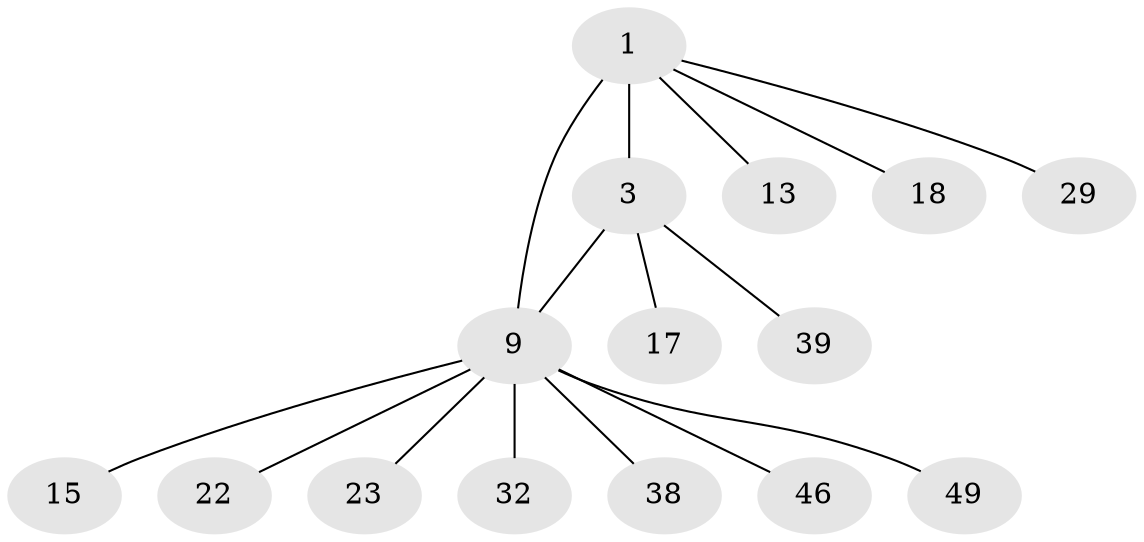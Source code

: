 // original degree distribution, {11: 0.0196078431372549, 3: 0.0392156862745098, 8: 0.0196078431372549, 2: 0.29411764705882354, 5: 0.0196078431372549, 4: 0.058823529411764705, 6: 0.0196078431372549, 12: 0.0196078431372549, 1: 0.5098039215686274}
// Generated by graph-tools (version 1.1) at 2025/19/03/04/25 18:19:43]
// undirected, 15 vertices, 15 edges
graph export_dot {
graph [start="1"]
  node [color=gray90,style=filled];
  1 [super="+12+2+14+27+11+50+31+7"];
  3 [super="+4+36+43+35+6+20"];
  9 [super="+10"];
  13;
  15 [super="+19"];
  17 [super="+30+21"];
  18 [super="+33"];
  22 [super="+41"];
  23;
  29 [super="+48"];
  32 [super="+42"];
  38;
  39;
  46;
  49;
  1 -- 3 [weight=4];
  1 -- 9 [weight=4];
  1 -- 18;
  1 -- 13;
  1 -- 29;
  3 -- 9;
  3 -- 17;
  3 -- 39;
  9 -- 32;
  9 -- 38;
  9 -- 46;
  9 -- 15;
  9 -- 49;
  9 -- 22;
  9 -- 23;
}
